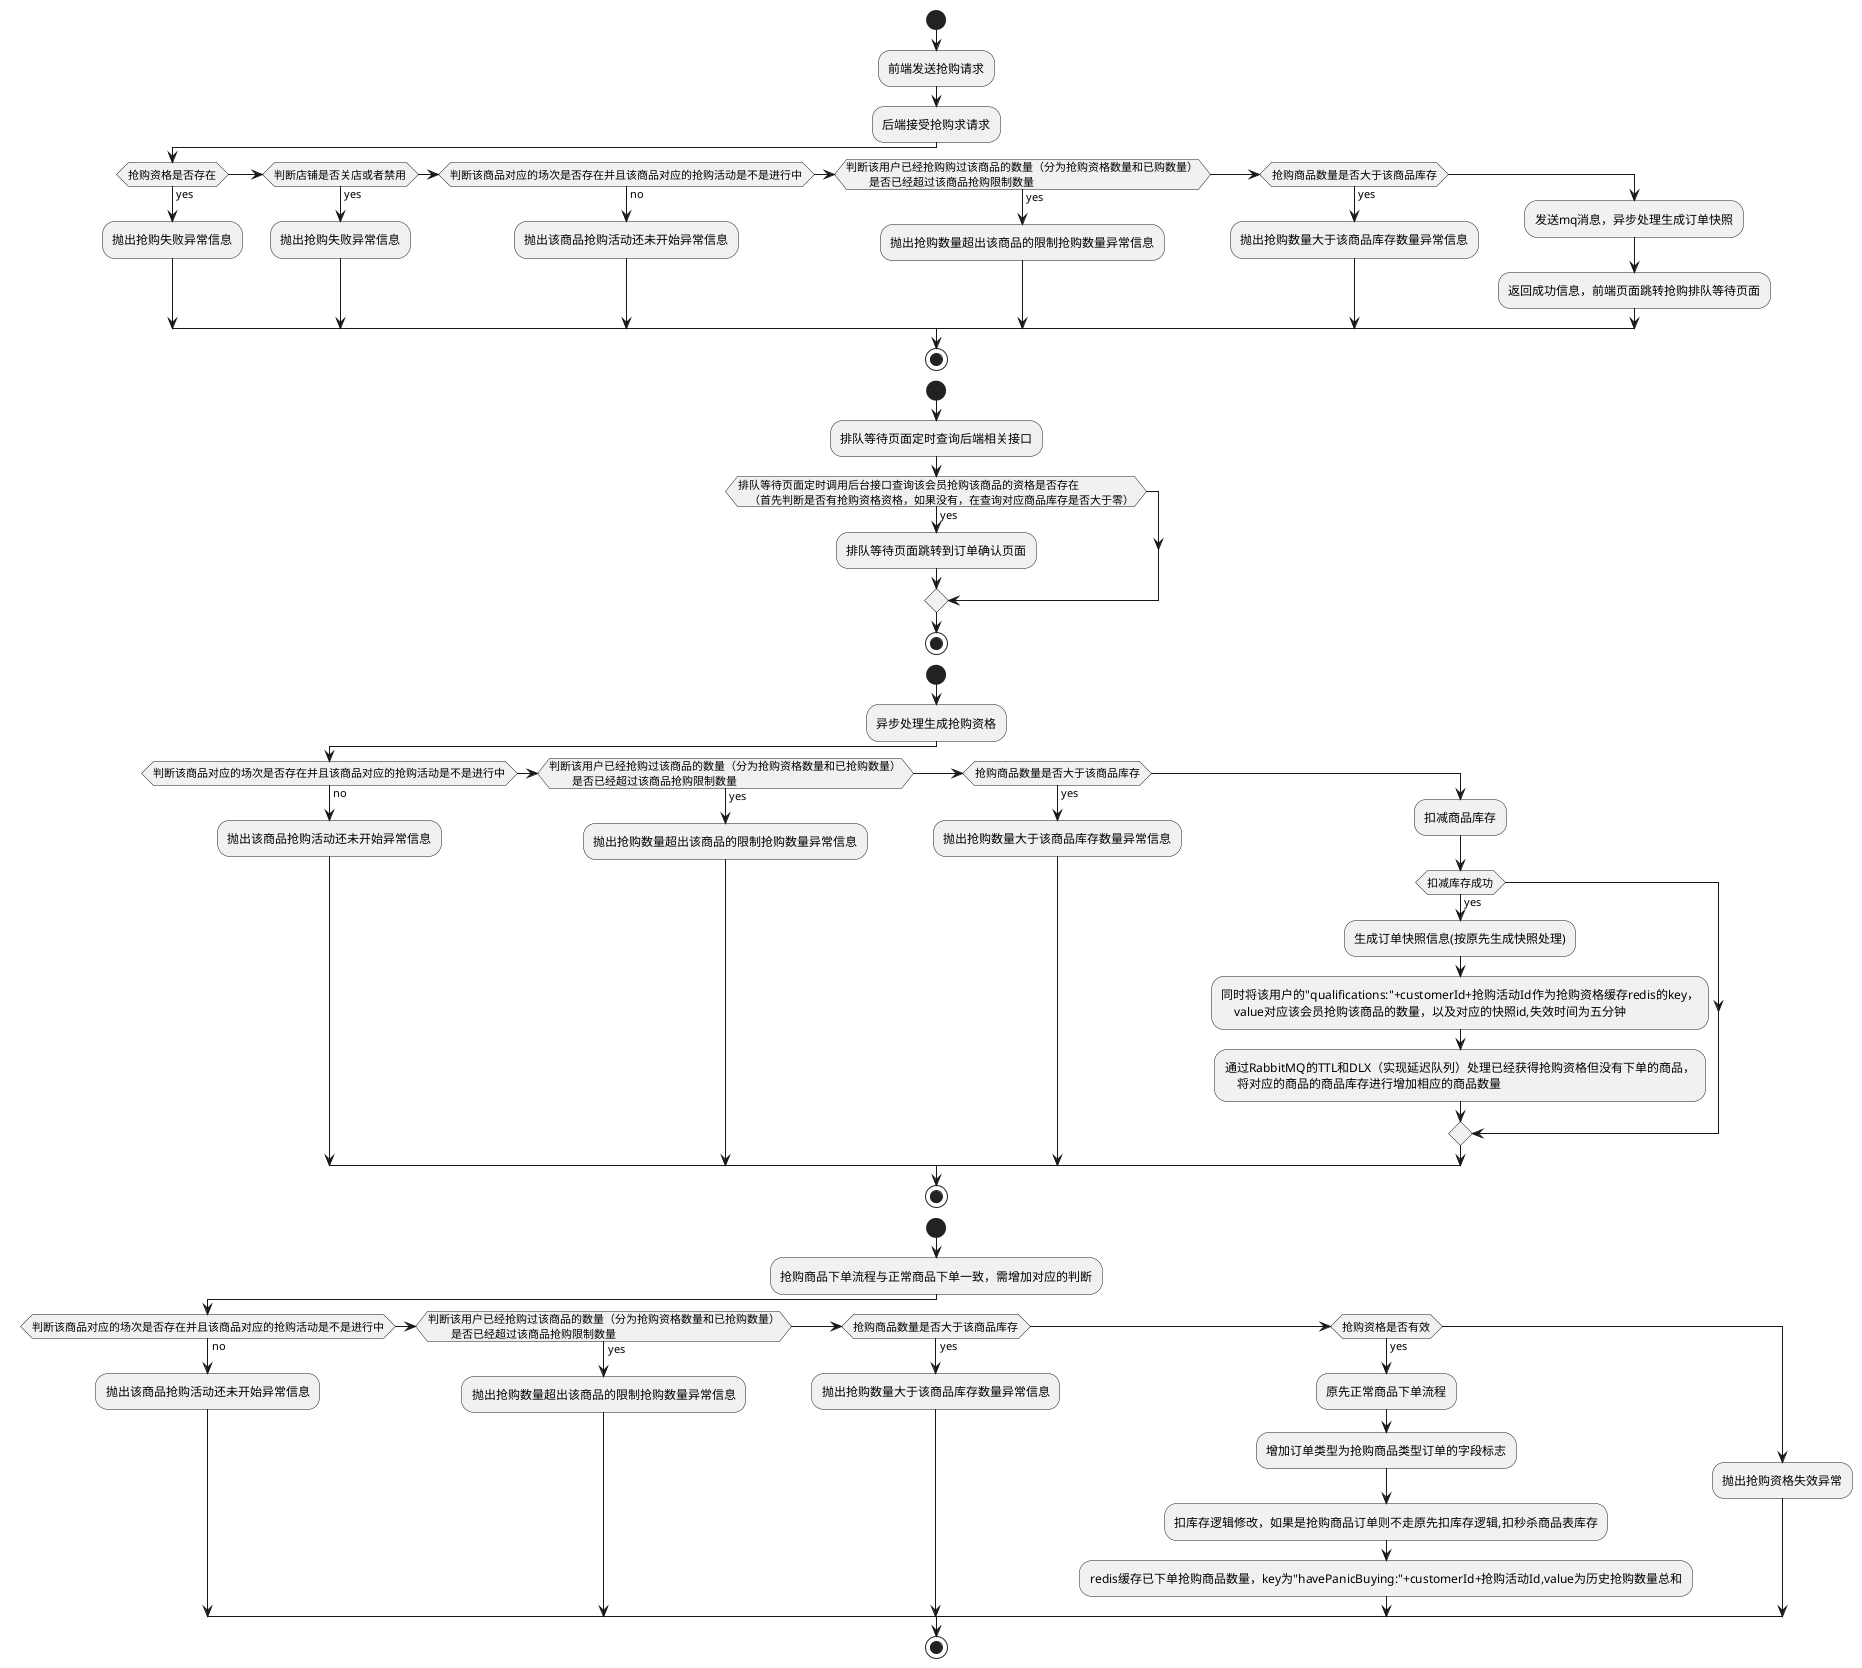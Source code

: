 @startuml
start
:前端发送抢购请求;
:后端接受抢购求请求;
if(抢购资格是否存在) then (yes)
    :抛出抢购失败异常信息;
elseif(判断店铺是否关店或者禁用) then (yes)
    :抛出抢购失败异常信息;
elseif(判断该商品对应的场次是否存在并且该商品对应的抢购活动是不是进行中) then (no)
    :抛出该商品抢购活动还未开始异常信息;
elseif(判断该用户已经抢购购过该商品的数量（分为抢购资格数量和已购数量）
        是否已经超过该商品抢购限制数量) then (yes)
    :抛出抢购数量超出该商品的限制抢购数量异常信息;
elseif(抢购商品数量是否大于该商品库存) then (yes)
    :抛出抢购数量大于该商品库存数量异常信息;
else
:发送mq消息，异步处理生成订单快照;
:返回成功信息，前端页面跳转抢购排队等待页面;
endif
stop

start
:排队等待页面定时查询后端相关接口;
if(排队等待页面定时调用后台接口查询该会员抢购该商品的资格是否存在
    （首先判断是否有抢购资格资格，如果没有，在查询对应商品库存是否大于零）) then(yes);
                :排队等待页面跳转到订单确认页面;
endif
stop

start
:异步处理生成抢购资格;
if(判断该商品对应的场次是否存在并且该商品对应的抢购活动是不是进行中) then (no)
    :抛出该商品抢购活动还未开始异常信息;
elseif(判断该用户已经抢购过该商品的数量（分为抢购资格数量和已抢购数量）
        是否已经超过该商品抢购限制数量) then (yes)
    :抛出抢购数量超出该商品的限制抢购数量异常信息;
elseif(抢购商品数量是否大于该商品库存) then (yes)
    :抛出抢购数量大于该商品库存数量异常信息;
else
:扣减商品库存;
    if(扣减库存成功) then (yes)
        :生成订单快照信息(按原先生成快照处理);
        :同时将该用户的"qualifications:"+customerId+抢购活动Id作为抢购资格缓存redis的key，
            value对应该会员抢购该商品的数量，以及对应的快照id,失效时间为五分钟;
        :通过RabbitMQ的TTL和DLX（实现延迟队列）处理已经获得抢购资格但没有下单的商品，
            将对应的商品的商品库存进行增加相应的商品数量;
    endif
endif
stop

start
:抢购商品下单流程与正常商品下单一致，需增加对应的判断;
if(判断该商品对应的场次是否存在并且该商品对应的抢购活动是不是进行中) then (no)
    :抛出该商品抢购活动还未开始异常信息;
elseif(判断该用户已经抢购过该商品的数量（分为抢购资格数量和已抢购数量）
        是否已经超过该商品抢购限制数量) then (yes)
    :抛出抢购数量超出该商品的限制抢购数量异常信息;
elseif(抢购商品数量是否大于该商品库存) then (yes)
    :抛出抢购数量大于该商品库存数量异常信息;
elseif(抢购资格是否有效) then (yes)
    :原先正常商品下单流程;
    :增加订单类型为抢购商品类型订单的字段标志;
    :扣库存逻辑修改，如果是抢购商品订单则不走原先扣库存逻辑,扣秒杀商品表库存;
    :redis缓存已下单抢购商品数量，key为"havePanicBuying:"+customerId+抢购活动Id,value为历史抢购数量总和;
else
    :抛出抢购资格失效异常;
endif
stop


@enduml
